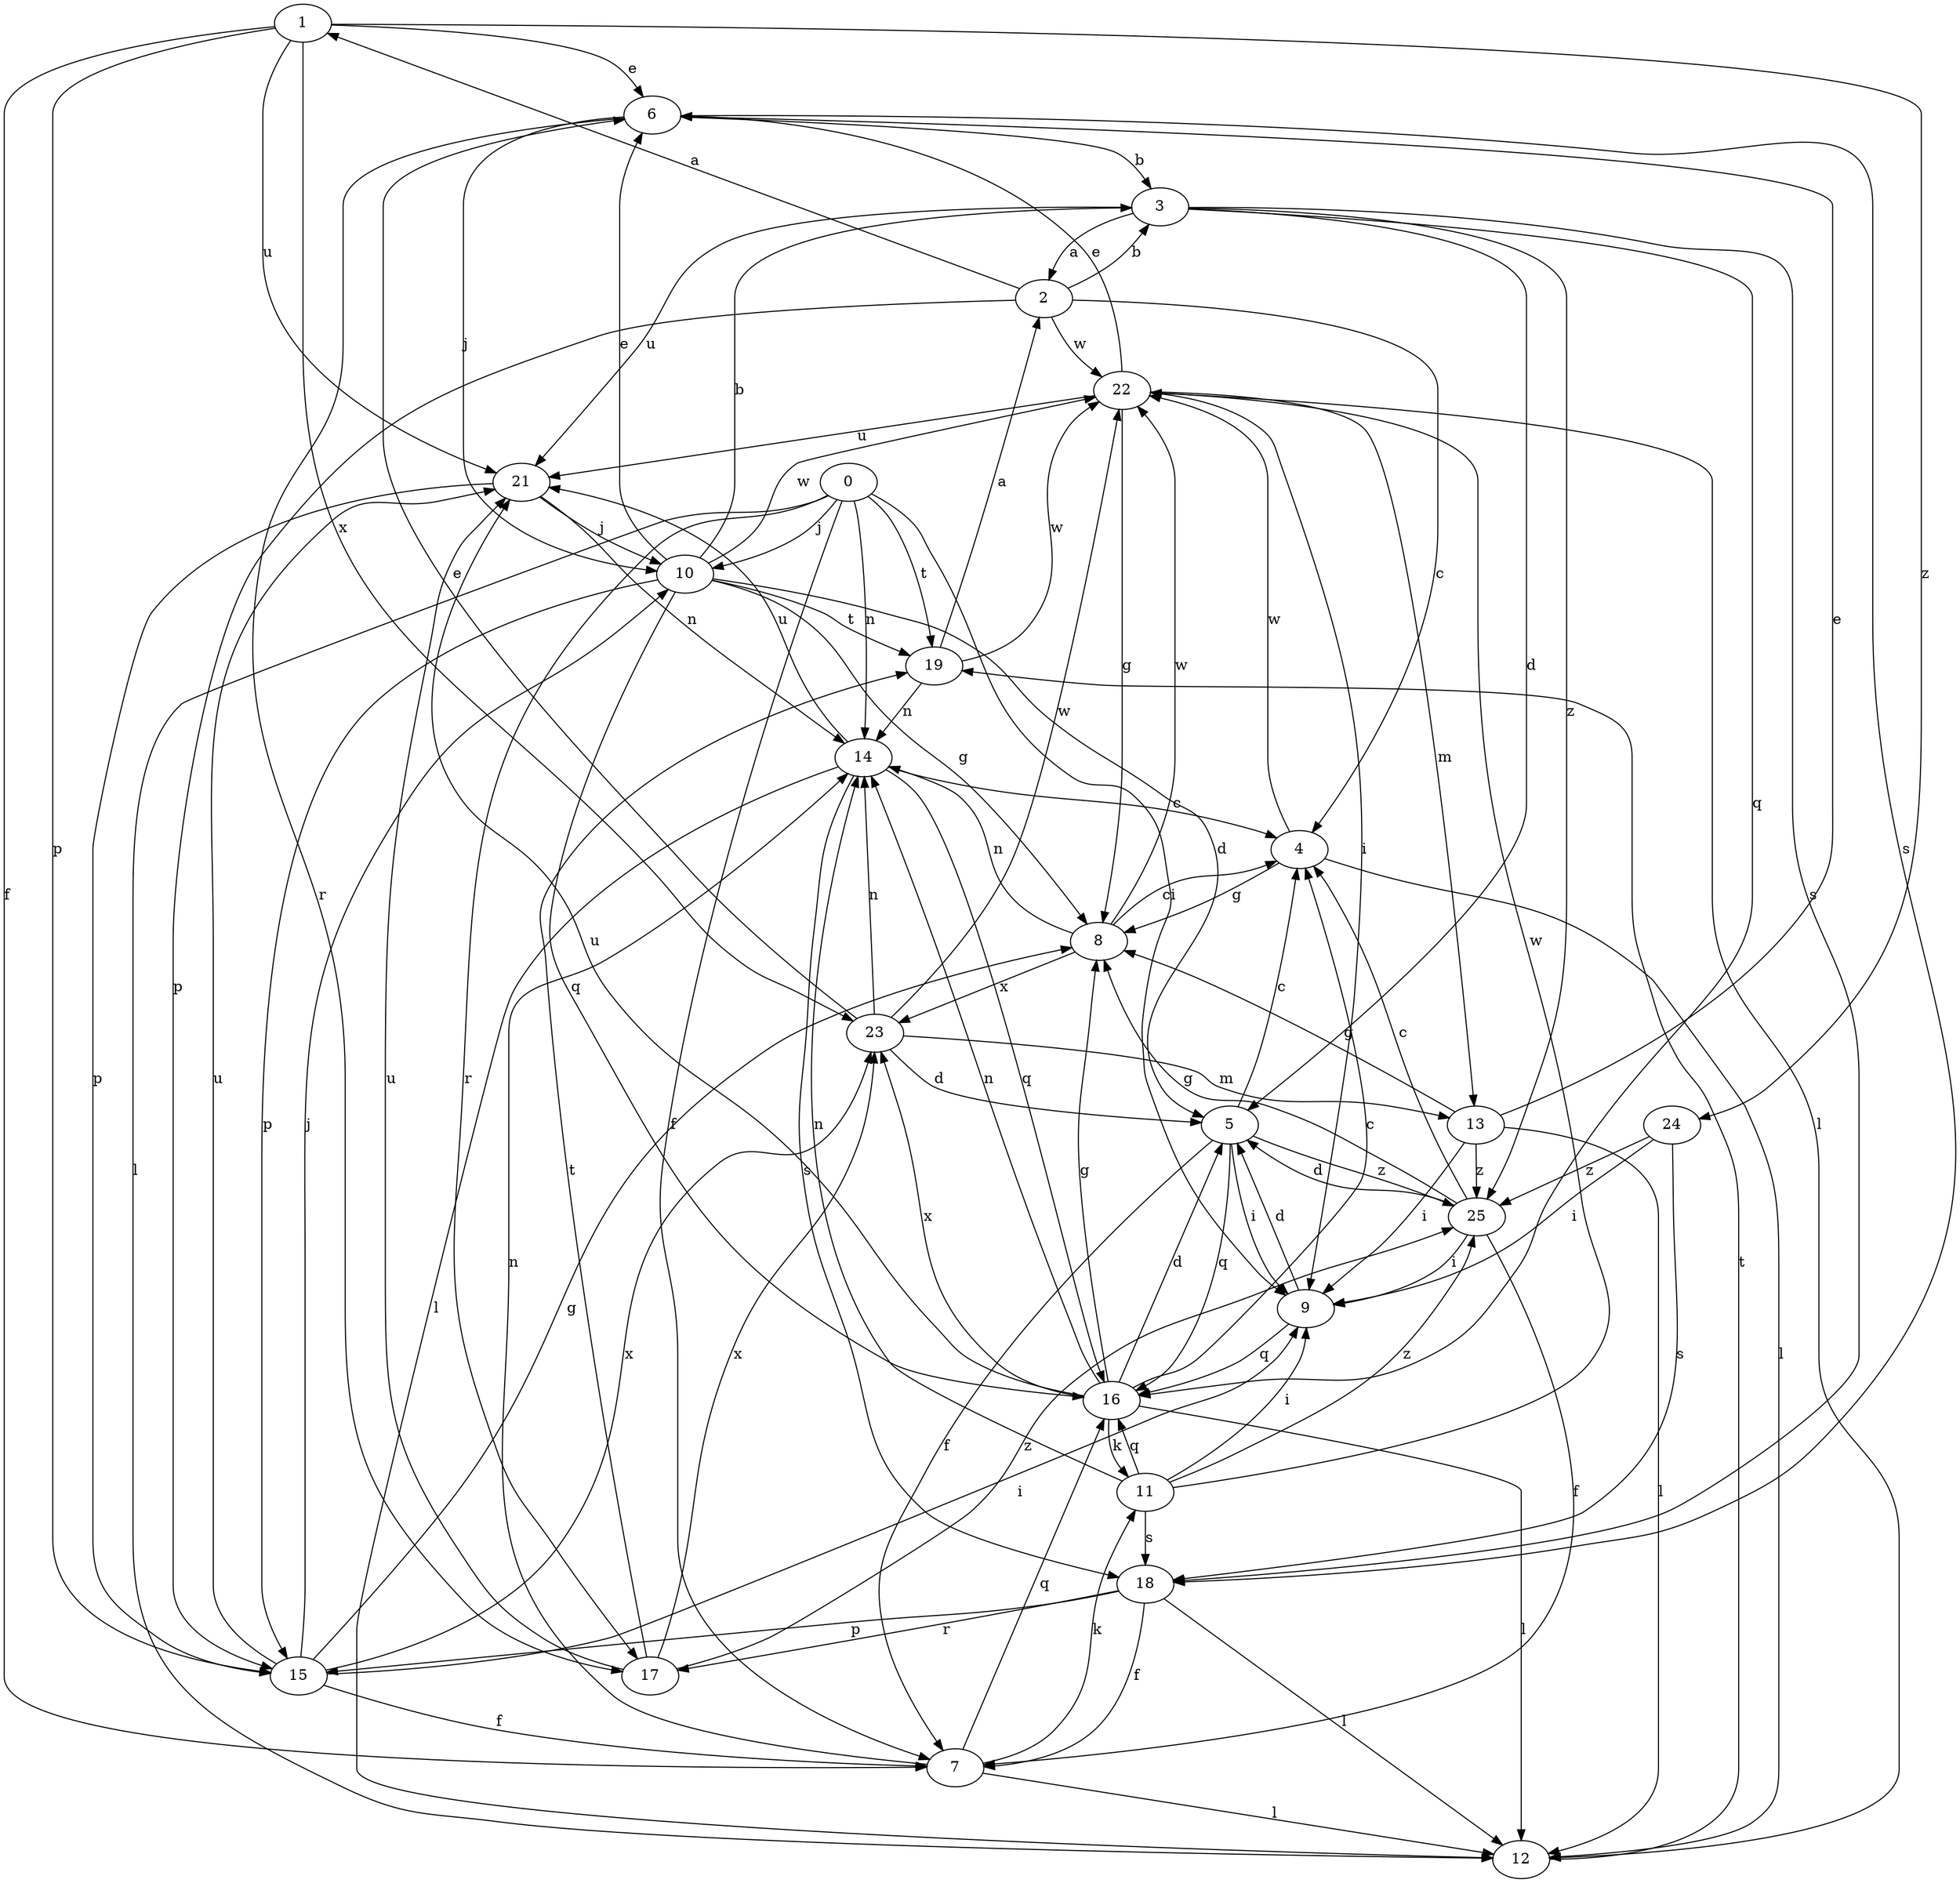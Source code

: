 strict digraph  {
1;
2;
0;
3;
4;
5;
6;
7;
8;
9;
10;
11;
12;
13;
14;
15;
16;
17;
18;
19;
21;
22;
23;
24;
25;
1 -> 6  [label=e];
1 -> 7  [label=f];
1 -> 15  [label=p];
1 -> 21  [label=u];
1 -> 23  [label=x];
1 -> 24  [label=z];
2 -> 1  [label=a];
2 -> 3  [label=b];
2 -> 4  [label=c];
2 -> 15  [label=p];
2 -> 22  [label=w];
0 -> 7  [label=f];
0 -> 9  [label=i];
0 -> 10  [label=j];
0 -> 12  [label=l];
0 -> 14  [label=n];
0 -> 17  [label=r];
0 -> 19  [label=t];
3 -> 2  [label=a];
3 -> 5  [label=d];
3 -> 16  [label=q];
3 -> 18  [label=s];
3 -> 21  [label=u];
3 -> 25  [label=z];
4 -> 8  [label=g];
4 -> 12  [label=l];
4 -> 22  [label=w];
5 -> 4  [label=c];
5 -> 7  [label=f];
5 -> 9  [label=i];
5 -> 16  [label=q];
5 -> 25  [label=z];
6 -> 3  [label=b];
6 -> 10  [label=j];
6 -> 17  [label=r];
6 -> 18  [label=s];
7 -> 11  [label=k];
7 -> 12  [label=l];
7 -> 14  [label=n];
7 -> 16  [label=q];
8 -> 4  [label=c];
8 -> 14  [label=n];
8 -> 22  [label=w];
8 -> 23  [label=x];
9 -> 5  [label=d];
9 -> 16  [label=q];
10 -> 3  [label=b];
10 -> 5  [label=d];
10 -> 6  [label=e];
10 -> 8  [label=g];
10 -> 15  [label=p];
10 -> 16  [label=q];
10 -> 19  [label=t];
10 -> 22  [label=w];
11 -> 9  [label=i];
11 -> 14  [label=n];
11 -> 16  [label=q];
11 -> 18  [label=s];
11 -> 22  [label=w];
11 -> 25  [label=z];
12 -> 19  [label=t];
13 -> 6  [label=e];
13 -> 8  [label=g];
13 -> 9  [label=i];
13 -> 12  [label=l];
13 -> 25  [label=z];
14 -> 4  [label=c];
14 -> 12  [label=l];
14 -> 16  [label=q];
14 -> 18  [label=s];
14 -> 21  [label=u];
15 -> 7  [label=f];
15 -> 8  [label=g];
15 -> 9  [label=i];
15 -> 10  [label=j];
15 -> 21  [label=u];
15 -> 23  [label=x];
16 -> 4  [label=c];
16 -> 5  [label=d];
16 -> 8  [label=g];
16 -> 11  [label=k];
16 -> 12  [label=l];
16 -> 14  [label=n];
16 -> 21  [label=u];
16 -> 23  [label=x];
17 -> 19  [label=t];
17 -> 21  [label=u];
17 -> 23  [label=x];
17 -> 25  [label=z];
18 -> 7  [label=f];
18 -> 12  [label=l];
18 -> 15  [label=p];
18 -> 17  [label=r];
19 -> 2  [label=a];
19 -> 14  [label=n];
19 -> 22  [label=w];
21 -> 10  [label=j];
21 -> 14  [label=n];
21 -> 15  [label=p];
22 -> 6  [label=e];
22 -> 8  [label=g];
22 -> 9  [label=i];
22 -> 12  [label=l];
22 -> 13  [label=m];
22 -> 21  [label=u];
23 -> 5  [label=d];
23 -> 6  [label=e];
23 -> 13  [label=m];
23 -> 14  [label=n];
23 -> 22  [label=w];
24 -> 9  [label=i];
24 -> 18  [label=s];
24 -> 25  [label=z];
25 -> 4  [label=c];
25 -> 5  [label=d];
25 -> 7  [label=f];
25 -> 8  [label=g];
25 -> 9  [label=i];
}
